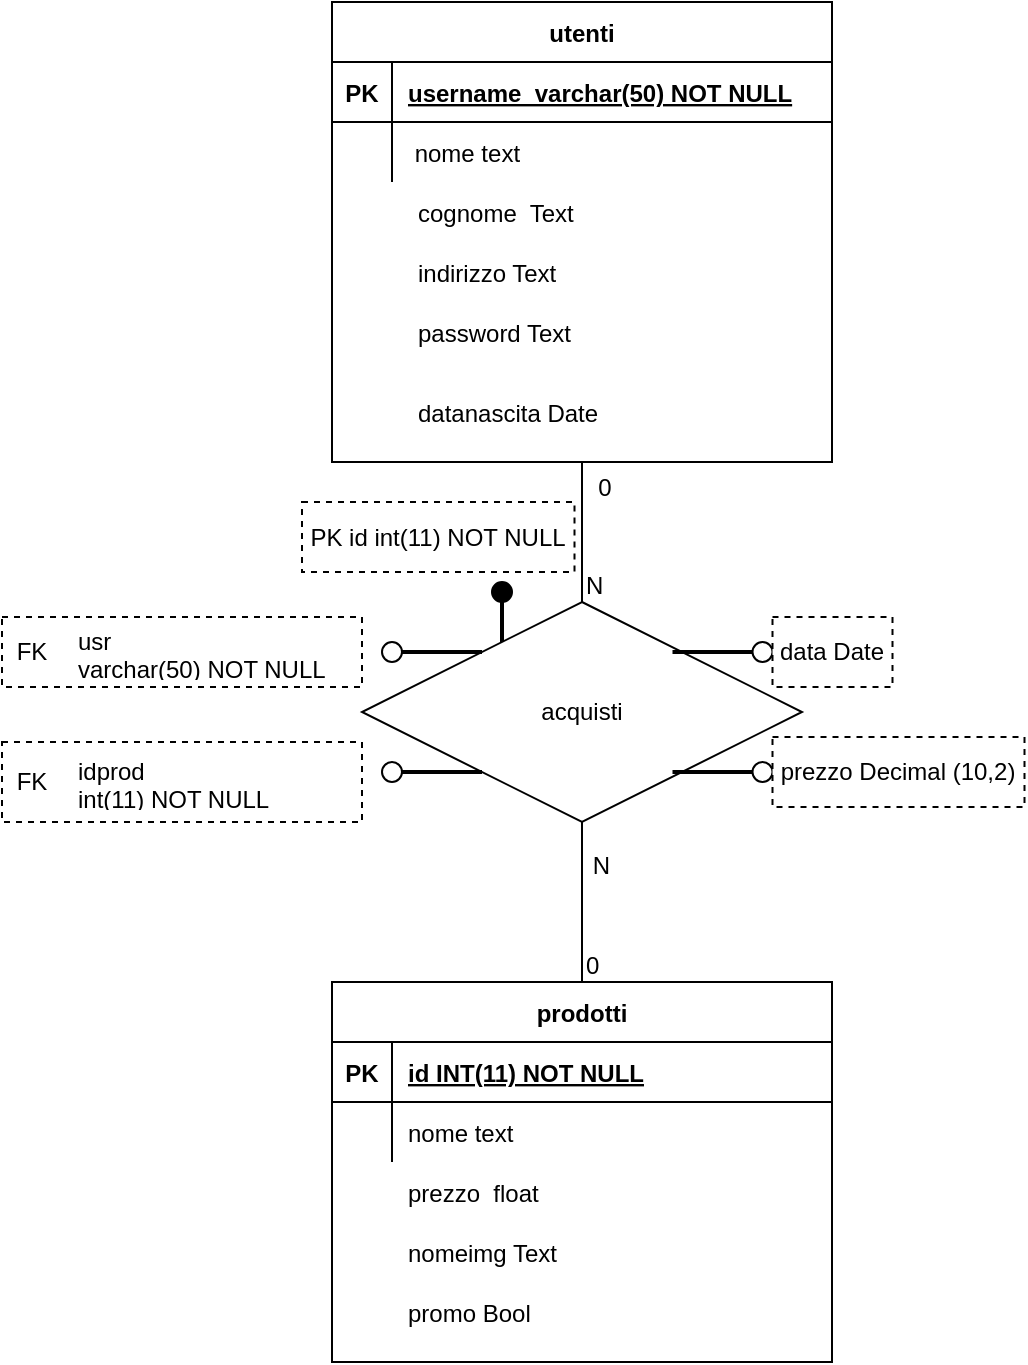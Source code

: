 <mxfile version="21.2.3">
  <diagram name="Page-1" id="_uO7qVumK3jslCfY0Fgz">
    <mxGraphModel dx="1633" dy="766" grid="1" gridSize="10" guides="1" tooltips="1" connect="1" arrows="1" fold="1" page="1" pageScale="1" pageWidth="827" pageHeight="1169" math="0" shadow="0">
      <root>
        <mxCell id="0" />
        <mxCell id="1" parent="0" />
        <mxCell id="E3m7JAYCyLsTVWtVHgMh-2" value="prodotti" style="shape=table;startSize=30;container=1;collapsible=1;childLayout=tableLayout;fixedRows=1;rowLines=0;fontStyle=1;align=center;resizeLast=1;" vertex="1" parent="1">
          <mxGeometry x="295" y="620" width="250" height="190" as="geometry">
            <mxRectangle x="243.75" y="510" width="90" height="30" as="alternateBounds" />
          </mxGeometry>
        </mxCell>
        <mxCell id="E3m7JAYCyLsTVWtVHgMh-3" value="" style="shape=partialRectangle;collapsible=0;dropTarget=0;pointerEvents=0;fillColor=none;points=[[0,0.5],[1,0.5]];portConstraint=eastwest;top=0;left=0;right=0;bottom=1;" vertex="1" parent="E3m7JAYCyLsTVWtVHgMh-2">
          <mxGeometry y="30" width="250" height="30" as="geometry" />
        </mxCell>
        <mxCell id="E3m7JAYCyLsTVWtVHgMh-4" value="PK" style="shape=partialRectangle;overflow=hidden;connectable=0;fillColor=none;top=0;left=0;bottom=0;right=0;fontStyle=1;" vertex="1" parent="E3m7JAYCyLsTVWtVHgMh-3">
          <mxGeometry width="30" height="30" as="geometry">
            <mxRectangle width="30" height="30" as="alternateBounds" />
          </mxGeometry>
        </mxCell>
        <mxCell id="E3m7JAYCyLsTVWtVHgMh-5" value="id INT(11) NOT NULL" style="shape=partialRectangle;overflow=hidden;connectable=0;fillColor=none;top=0;left=0;bottom=0;right=0;align=left;spacingLeft=6;fontStyle=5;" vertex="1" parent="E3m7JAYCyLsTVWtVHgMh-3">
          <mxGeometry x="30" width="220" height="30" as="geometry">
            <mxRectangle width="220" height="30" as="alternateBounds" />
          </mxGeometry>
        </mxCell>
        <mxCell id="E3m7JAYCyLsTVWtVHgMh-6" value="" style="shape=partialRectangle;collapsible=0;dropTarget=0;pointerEvents=0;fillColor=none;points=[[0,0.5],[1,0.5]];portConstraint=eastwest;top=0;left=0;right=0;bottom=0;" vertex="1" parent="E3m7JAYCyLsTVWtVHgMh-2">
          <mxGeometry y="60" width="250" height="30" as="geometry" />
        </mxCell>
        <mxCell id="E3m7JAYCyLsTVWtVHgMh-7" value="" style="shape=partialRectangle;overflow=hidden;connectable=0;fillColor=none;top=0;left=0;bottom=0;right=0;" vertex="1" parent="E3m7JAYCyLsTVWtVHgMh-6">
          <mxGeometry width="30" height="30" as="geometry">
            <mxRectangle width="30" height="30" as="alternateBounds" />
          </mxGeometry>
        </mxCell>
        <mxCell id="E3m7JAYCyLsTVWtVHgMh-8" value="nome text" style="shape=partialRectangle;overflow=hidden;connectable=0;fillColor=none;top=0;left=0;bottom=0;right=0;align=left;spacingLeft=6;" vertex="1" parent="E3m7JAYCyLsTVWtVHgMh-6">
          <mxGeometry x="30" width="220" height="30" as="geometry">
            <mxRectangle width="220" height="30" as="alternateBounds" />
          </mxGeometry>
        </mxCell>
        <mxCell id="E3m7JAYCyLsTVWtVHgMh-9" value="" style="shape=partialRectangle;overflow=hidden;connectable=0;fillColor=none;top=0;left=0;bottom=0;right=0;" vertex="1" parent="1">
          <mxGeometry x="295" y="729.92" width="30" height="30" as="geometry">
            <mxRectangle width="30" height="30" as="alternateBounds" />
          </mxGeometry>
        </mxCell>
        <mxCell id="E3m7JAYCyLsTVWtVHgMh-10" value="prezzo  float" style="shape=partialRectangle;overflow=hidden;connectable=0;fillColor=none;top=0;left=0;bottom=0;right=0;align=left;spacingLeft=6;" vertex="1" parent="1">
          <mxGeometry x="325" y="710" width="220" height="30" as="geometry">
            <mxRectangle width="220" height="30" as="alternateBounds" />
          </mxGeometry>
        </mxCell>
        <mxCell id="E3m7JAYCyLsTVWtVHgMh-11" value="nomeimg Text" style="shape=partialRectangle;overflow=hidden;connectable=0;fillColor=none;top=0;left=0;bottom=0;right=0;align=left;spacingLeft=6;" vertex="1" parent="1">
          <mxGeometry x="325" y="740" width="220" height="30" as="geometry">
            <mxRectangle width="220" height="30" as="alternateBounds" />
          </mxGeometry>
        </mxCell>
        <mxCell id="E3m7JAYCyLsTVWtVHgMh-12" value="promo Bool" style="shape=partialRectangle;overflow=hidden;connectable=0;fillColor=none;top=0;left=0;bottom=0;right=0;align=left;spacingLeft=6;" vertex="1" parent="1">
          <mxGeometry x="325" y="770" width="220" height="30" as="geometry">
            <mxRectangle width="220" height="30" as="alternateBounds" />
          </mxGeometry>
        </mxCell>
        <mxCell id="E3m7JAYCyLsTVWtVHgMh-13" value="acquisti" style="shape=rhombus;perimeter=rhombusPerimeter;whiteSpace=wrap;html=1;align=center;" vertex="1" parent="1">
          <mxGeometry x="310" y="430.0" width="220" height="110" as="geometry" />
        </mxCell>
        <mxCell id="E3m7JAYCyLsTVWtVHgMh-14" value="" style="endArrow=none;html=1;rounded=0;exitX=0.5;exitY=0;exitDx=0;exitDy=0;entryX=0.5;entryY=1;entryDx=0;entryDy=0;" edge="1" parent="1" source="E3m7JAYCyLsTVWtVHgMh-2" target="E3m7JAYCyLsTVWtVHgMh-13">
          <mxGeometry relative="1" as="geometry">
            <mxPoint x="607.5" y="89.92" as="sourcePoint" />
            <mxPoint x="472.5" y="187.92" as="targetPoint" />
          </mxGeometry>
        </mxCell>
        <mxCell id="E3m7JAYCyLsTVWtVHgMh-15" value="0" style="resizable=0;html=1;whiteSpace=wrap;align=left;verticalAlign=bottom;" connectable="0" vertex="1" parent="E3m7JAYCyLsTVWtVHgMh-14">
          <mxGeometry x="-1" relative="1" as="geometry" />
        </mxCell>
        <mxCell id="E3m7JAYCyLsTVWtVHgMh-16" value="N" style="resizable=0;html=1;whiteSpace=wrap;align=right;verticalAlign=bottom;" connectable="0" vertex="1" parent="E3m7JAYCyLsTVWtVHgMh-14">
          <mxGeometry x="1" relative="1" as="geometry">
            <mxPoint x="15" y="30" as="offset" />
          </mxGeometry>
        </mxCell>
        <mxCell id="E3m7JAYCyLsTVWtVHgMh-17" value="" style="line;strokeWidth=2;html=1;" vertex="1" parent="1">
          <mxGeometry x="465.25" y="450.0" width="40" height="10" as="geometry" />
        </mxCell>
        <mxCell id="E3m7JAYCyLsTVWtVHgMh-18" value="" style="ellipse;whiteSpace=wrap;html=1;aspect=fixed;" vertex="1" parent="1">
          <mxGeometry x="505.25" y="450.0" width="10" height="10" as="geometry" />
        </mxCell>
        <mxCell id="E3m7JAYCyLsTVWtVHgMh-19" value="" style="rounded=0;whiteSpace=wrap;html=1;dashed=1;" vertex="1" parent="1">
          <mxGeometry x="515.25" y="437.5" width="60" height="35" as="geometry" />
        </mxCell>
        <mxCell id="E3m7JAYCyLsTVWtVHgMh-20" value="data Date" style="text;html=1;strokeColor=none;fillColor=none;align=center;verticalAlign=middle;whiteSpace=wrap;rounded=0;" vertex="1" parent="1">
          <mxGeometry x="515.25" y="440.0" width="60" height="30" as="geometry" />
        </mxCell>
        <mxCell id="E3m7JAYCyLsTVWtVHgMh-21" value="utenti" style="shape=table;startSize=30;container=1;collapsible=1;childLayout=tableLayout;fixedRows=1;rowLines=0;fontStyle=1;align=center;resizeLast=1;" vertex="1" parent="1">
          <mxGeometry x="295" y="130" width="250" height="230" as="geometry">
            <mxRectangle x="295" y="130" width="70" height="30" as="alternateBounds" />
          </mxGeometry>
        </mxCell>
        <mxCell id="E3m7JAYCyLsTVWtVHgMh-22" value="" style="shape=partialRectangle;collapsible=0;dropTarget=0;pointerEvents=0;fillColor=none;points=[[0,0.5],[1,0.5]];portConstraint=eastwest;top=0;left=0;right=0;bottom=1;" vertex="1" parent="E3m7JAYCyLsTVWtVHgMh-21">
          <mxGeometry y="30" width="250" height="30" as="geometry" />
        </mxCell>
        <mxCell id="E3m7JAYCyLsTVWtVHgMh-23" value="PK" style="shape=partialRectangle;overflow=hidden;connectable=0;fillColor=none;top=0;left=0;bottom=0;right=0;fontStyle=1;" vertex="1" parent="E3m7JAYCyLsTVWtVHgMh-22">
          <mxGeometry width="30" height="30" as="geometry">
            <mxRectangle width="30" height="30" as="alternateBounds" />
          </mxGeometry>
        </mxCell>
        <mxCell id="E3m7JAYCyLsTVWtVHgMh-24" value="username_varchar(50) NOT NULL" style="shape=partialRectangle;overflow=hidden;connectable=0;fillColor=none;top=0;left=0;bottom=0;right=0;align=left;spacingLeft=6;fontStyle=5;" vertex="1" parent="E3m7JAYCyLsTVWtVHgMh-22">
          <mxGeometry x="30" width="220" height="30" as="geometry">
            <mxRectangle width="220" height="30" as="alternateBounds" />
          </mxGeometry>
        </mxCell>
        <mxCell id="E3m7JAYCyLsTVWtVHgMh-25" value="" style="shape=partialRectangle;collapsible=0;dropTarget=0;pointerEvents=0;fillColor=none;points=[[0,0.5],[1,0.5]];portConstraint=eastwest;top=0;left=0;right=0;bottom=0;" vertex="1" parent="E3m7JAYCyLsTVWtVHgMh-21">
          <mxGeometry y="60" width="250" height="30" as="geometry" />
        </mxCell>
        <mxCell id="E3m7JAYCyLsTVWtVHgMh-26" value="" style="shape=partialRectangle;overflow=hidden;connectable=0;fillColor=none;top=0;left=0;bottom=0;right=0;" vertex="1" parent="E3m7JAYCyLsTVWtVHgMh-25">
          <mxGeometry width="30" height="30" as="geometry">
            <mxRectangle width="30" height="30" as="alternateBounds" />
          </mxGeometry>
        </mxCell>
        <mxCell id="E3m7JAYCyLsTVWtVHgMh-27" value=" nome text" style="shape=partialRectangle;overflow=hidden;connectable=0;fillColor=none;top=0;left=0;bottom=0;right=0;align=left;spacingLeft=6;" vertex="1" parent="E3m7JAYCyLsTVWtVHgMh-25">
          <mxGeometry x="30" width="220" height="30" as="geometry">
            <mxRectangle width="220" height="30" as="alternateBounds" />
          </mxGeometry>
        </mxCell>
        <mxCell id="E3m7JAYCyLsTVWtVHgMh-28" value="" style="shape=partialRectangle;overflow=hidden;connectable=0;fillColor=none;top=0;left=0;bottom=0;right=0;" vertex="1" parent="1">
          <mxGeometry x="300" y="220" width="30" height="30" as="geometry">
            <mxRectangle width="30" height="30" as="alternateBounds" />
          </mxGeometry>
        </mxCell>
        <mxCell id="E3m7JAYCyLsTVWtVHgMh-29" value="cognome  Text" style="shape=partialRectangle;overflow=hidden;connectable=0;fillColor=none;top=0;left=0;bottom=0;right=0;align=left;spacingLeft=6;" vertex="1" parent="1">
          <mxGeometry x="330" y="220" width="220" height="30" as="geometry">
            <mxRectangle width="220" height="30" as="alternateBounds" />
          </mxGeometry>
        </mxCell>
        <mxCell id="E3m7JAYCyLsTVWtVHgMh-30" value="indirizzo Text" style="shape=partialRectangle;overflow=hidden;connectable=0;fillColor=none;top=0;left=0;bottom=0;right=0;align=left;spacingLeft=6;" vertex="1" parent="1">
          <mxGeometry x="330" y="250" width="220" height="30" as="geometry">
            <mxRectangle width="220" height="30" as="alternateBounds" />
          </mxGeometry>
        </mxCell>
        <mxCell id="E3m7JAYCyLsTVWtVHgMh-31" value="password Text " style="shape=partialRectangle;overflow=hidden;connectable=0;fillColor=none;top=0;left=0;bottom=0;right=0;align=left;spacingLeft=6;" vertex="1" parent="1">
          <mxGeometry x="330" y="280" width="220" height="30" as="geometry">
            <mxRectangle width="220" height="30" as="alternateBounds" />
          </mxGeometry>
        </mxCell>
        <mxCell id="E3m7JAYCyLsTVWtVHgMh-32" value="datanascita Date" style="shape=partialRectangle;overflow=hidden;connectable=0;fillColor=none;top=0;left=0;bottom=0;right=0;align=left;spacingLeft=6;" vertex="1" parent="1">
          <mxGeometry x="330" y="320" width="220" height="30" as="geometry">
            <mxRectangle width="220" height="30" as="alternateBounds" />
          </mxGeometry>
        </mxCell>
        <mxCell id="E3m7JAYCyLsTVWtVHgMh-33" value="" style="endArrow=none;html=1;rounded=0;exitX=0.5;exitY=0;exitDx=0;exitDy=0;entryX=0.5;entryY=1;entryDx=0;entryDy=0;" edge="1" parent="1" source="E3m7JAYCyLsTVWtVHgMh-13" target="E3m7JAYCyLsTVWtVHgMh-21">
          <mxGeometry relative="1" as="geometry">
            <mxPoint x="430" y="650" as="sourcePoint" />
            <mxPoint x="430" y="580" as="targetPoint" />
          </mxGeometry>
        </mxCell>
        <mxCell id="E3m7JAYCyLsTVWtVHgMh-34" value="N" style="resizable=0;html=1;whiteSpace=wrap;align=left;verticalAlign=bottom;" connectable="0" vertex="1" parent="E3m7JAYCyLsTVWtVHgMh-33">
          <mxGeometry x="-1" relative="1" as="geometry" />
        </mxCell>
        <mxCell id="E3m7JAYCyLsTVWtVHgMh-69" value="" style="line;strokeWidth=2;html=1;" vertex="1" parent="1">
          <mxGeometry x="330" y="450.0" width="40" height="10" as="geometry" />
        </mxCell>
        <mxCell id="E3m7JAYCyLsTVWtVHgMh-70" value="" style="ellipse;whiteSpace=wrap;html=1;aspect=fixed;fillColor=none;fontColor=default;" vertex="1" parent="1">
          <mxGeometry x="320" y="450.0" width="10" height="10" as="geometry" />
        </mxCell>
        <mxCell id="E3m7JAYCyLsTVWtVHgMh-71" value="" style="line;strokeWidth=2;html=1;" vertex="1" parent="1">
          <mxGeometry x="330" y="510.0" width="40" height="10" as="geometry" />
        </mxCell>
        <mxCell id="E3m7JAYCyLsTVWtVHgMh-72" value="" style="ellipse;whiteSpace=wrap;html=1;aspect=fixed;fillColor=none;" vertex="1" parent="1">
          <mxGeometry x="320" y="510.0" width="10" height="10" as="geometry" />
        </mxCell>
        <mxCell id="E3m7JAYCyLsTVWtVHgMh-73" value="" style="rounded=0;whiteSpace=wrap;html=1;dashed=1;" vertex="1" parent="1">
          <mxGeometry x="130" y="437.5" width="180" height="35" as="geometry" />
        </mxCell>
        <mxCell id="E3m7JAYCyLsTVWtVHgMh-74" value="" style="shape=table;startSize=0;container=1;collapsible=1;childLayout=tableLayout;fixedRows=1;rowLines=0;fontStyle=0;align=center;resizeLast=1;strokeColor=none;fillColor=none;collapsible=0;fontColor=default;" vertex="1" parent="1">
          <mxGeometry x="130" y="440" width="180" height="30" as="geometry" />
        </mxCell>
        <mxCell id="E3m7JAYCyLsTVWtVHgMh-75" value="" style="shape=tableRow;horizontal=0;startSize=0;swimlaneHead=0;swimlaneBody=0;fillColor=none;collapsible=0;dropTarget=0;points=[[0,0.5],[1,0.5]];portConstraint=eastwest;top=0;left=0;right=0;bottom=0;" vertex="1" parent="E3m7JAYCyLsTVWtVHgMh-74">
          <mxGeometry width="180" height="30" as="geometry" />
        </mxCell>
        <mxCell id="E3m7JAYCyLsTVWtVHgMh-76" value="FK" style="shape=partialRectangle;connectable=0;fillColor=none;top=0;left=0;bottom=0;right=0;fontStyle=0;overflow=hidden;whiteSpace=wrap;html=1;" vertex="1" parent="E3m7JAYCyLsTVWtVHgMh-75">
          <mxGeometry width="30" height="30" as="geometry">
            <mxRectangle width="30" height="30" as="alternateBounds" />
          </mxGeometry>
        </mxCell>
        <mxCell id="E3m7JAYCyLsTVWtVHgMh-77" value="usr &lt;br&gt;varchar(50) NOT NULL" style="shape=partialRectangle;connectable=0;fillColor=none;top=0;left=0;bottom=0;right=0;align=left;spacingLeft=6;fontStyle=0;overflow=hidden;whiteSpace=wrap;html=1;" vertex="1" parent="E3m7JAYCyLsTVWtVHgMh-75">
          <mxGeometry x="30" width="150" height="30" as="geometry">
            <mxRectangle width="150" height="30" as="alternateBounds" />
          </mxGeometry>
        </mxCell>
        <mxCell id="E3m7JAYCyLsTVWtVHgMh-78" value="" style="rounded=0;whiteSpace=wrap;html=1;dashed=1;" vertex="1" parent="1">
          <mxGeometry x="130" y="500" width="180" height="40" as="geometry" />
        </mxCell>
        <mxCell id="E3m7JAYCyLsTVWtVHgMh-79" value="" style="shape=table;startSize=0;container=1;collapsible=1;childLayout=tableLayout;fixedRows=1;rowLines=0;fontStyle=0;align=center;resizeLast=1;strokeColor=none;fillColor=none;collapsible=0;" vertex="1" parent="1">
          <mxGeometry x="130" y="505" width="180.0" height="30" as="geometry" />
        </mxCell>
        <mxCell id="E3m7JAYCyLsTVWtVHgMh-80" value="" style="shape=tableRow;horizontal=0;startSize=0;swimlaneHead=0;swimlaneBody=0;fillColor=none;collapsible=0;dropTarget=0;points=[[0,0.5],[1,0.5]];portConstraint=eastwest;top=0;left=0;right=0;bottom=0;" vertex="1" parent="E3m7JAYCyLsTVWtVHgMh-79">
          <mxGeometry width="180.0" height="30" as="geometry" />
        </mxCell>
        <mxCell id="E3m7JAYCyLsTVWtVHgMh-81" value="FK" style="shape=partialRectangle;connectable=0;fillColor=none;top=0;left=0;bottom=0;right=0;fontStyle=0;overflow=hidden;whiteSpace=wrap;html=1;" vertex="1" parent="E3m7JAYCyLsTVWtVHgMh-80">
          <mxGeometry width="30" height="30" as="geometry">
            <mxRectangle width="30" height="30" as="alternateBounds" />
          </mxGeometry>
        </mxCell>
        <mxCell id="E3m7JAYCyLsTVWtVHgMh-82" value="idprod&lt;br&gt;int(11) NOT NULL" style="shape=partialRectangle;connectable=0;fillColor=none;top=0;left=0;bottom=0;right=0;align=left;spacingLeft=6;fontStyle=0;overflow=hidden;whiteSpace=wrap;html=1;" vertex="1" parent="E3m7JAYCyLsTVWtVHgMh-80">
          <mxGeometry x="30" width="150.0" height="30" as="geometry">
            <mxRectangle width="150.0" height="30" as="alternateBounds" />
          </mxGeometry>
        </mxCell>
        <mxCell id="E3m7JAYCyLsTVWtVHgMh-83" value="0" style="text;html=1;align=center;verticalAlign=middle;resizable=0;points=[];autosize=1;strokeColor=none;fillColor=none;" vertex="1" parent="1">
          <mxGeometry x="416.25" y="358" width="30" height="30" as="geometry" />
        </mxCell>
        <mxCell id="E3m7JAYCyLsTVWtVHgMh-84" value="" style="line;strokeWidth=2;html=1;" vertex="1" parent="1">
          <mxGeometry x="465.25" y="510.0" width="40" height="10" as="geometry" />
        </mxCell>
        <mxCell id="E3m7JAYCyLsTVWtVHgMh-85" value="" style="ellipse;whiteSpace=wrap;html=1;aspect=fixed;" vertex="1" parent="1">
          <mxGeometry x="505.25" y="510.0" width="10" height="10" as="geometry" />
        </mxCell>
        <mxCell id="E3m7JAYCyLsTVWtVHgMh-86" value="" style="rounded=0;whiteSpace=wrap;html=1;dashed=1;" vertex="1" parent="1">
          <mxGeometry x="515.25" y="497.5" width="126" height="35" as="geometry" />
        </mxCell>
        <mxCell id="E3m7JAYCyLsTVWtVHgMh-87" value="prezzo Decimal (10,2)" style="text;html=1;strokeColor=none;fillColor=none;align=center;verticalAlign=middle;whiteSpace=wrap;rounded=0;" vertex="1" parent="1">
          <mxGeometry x="515.25" y="500" width="126" height="30" as="geometry" />
        </mxCell>
        <mxCell id="E3m7JAYCyLsTVWtVHgMh-88" value="" style="line;strokeWidth=2;html=1;rotation=-90;" vertex="1" parent="1">
          <mxGeometry x="367.5" y="432.5" width="25" height="10" as="geometry" />
        </mxCell>
        <mxCell id="E3m7JAYCyLsTVWtVHgMh-89" value="" style="ellipse;whiteSpace=wrap;html=1;aspect=fixed;fillColor=#000000;" vertex="1" parent="1">
          <mxGeometry x="375" y="420.0" width="10" height="10" as="geometry" />
        </mxCell>
        <mxCell id="E3m7JAYCyLsTVWtVHgMh-90" value="PK id int(11) NOT NULL" style="rounded=0;whiteSpace=wrap;html=1;dashed=1;" vertex="1" parent="1">
          <mxGeometry x="280" y="380" width="136.25" height="35" as="geometry" />
        </mxCell>
      </root>
    </mxGraphModel>
  </diagram>
</mxfile>
